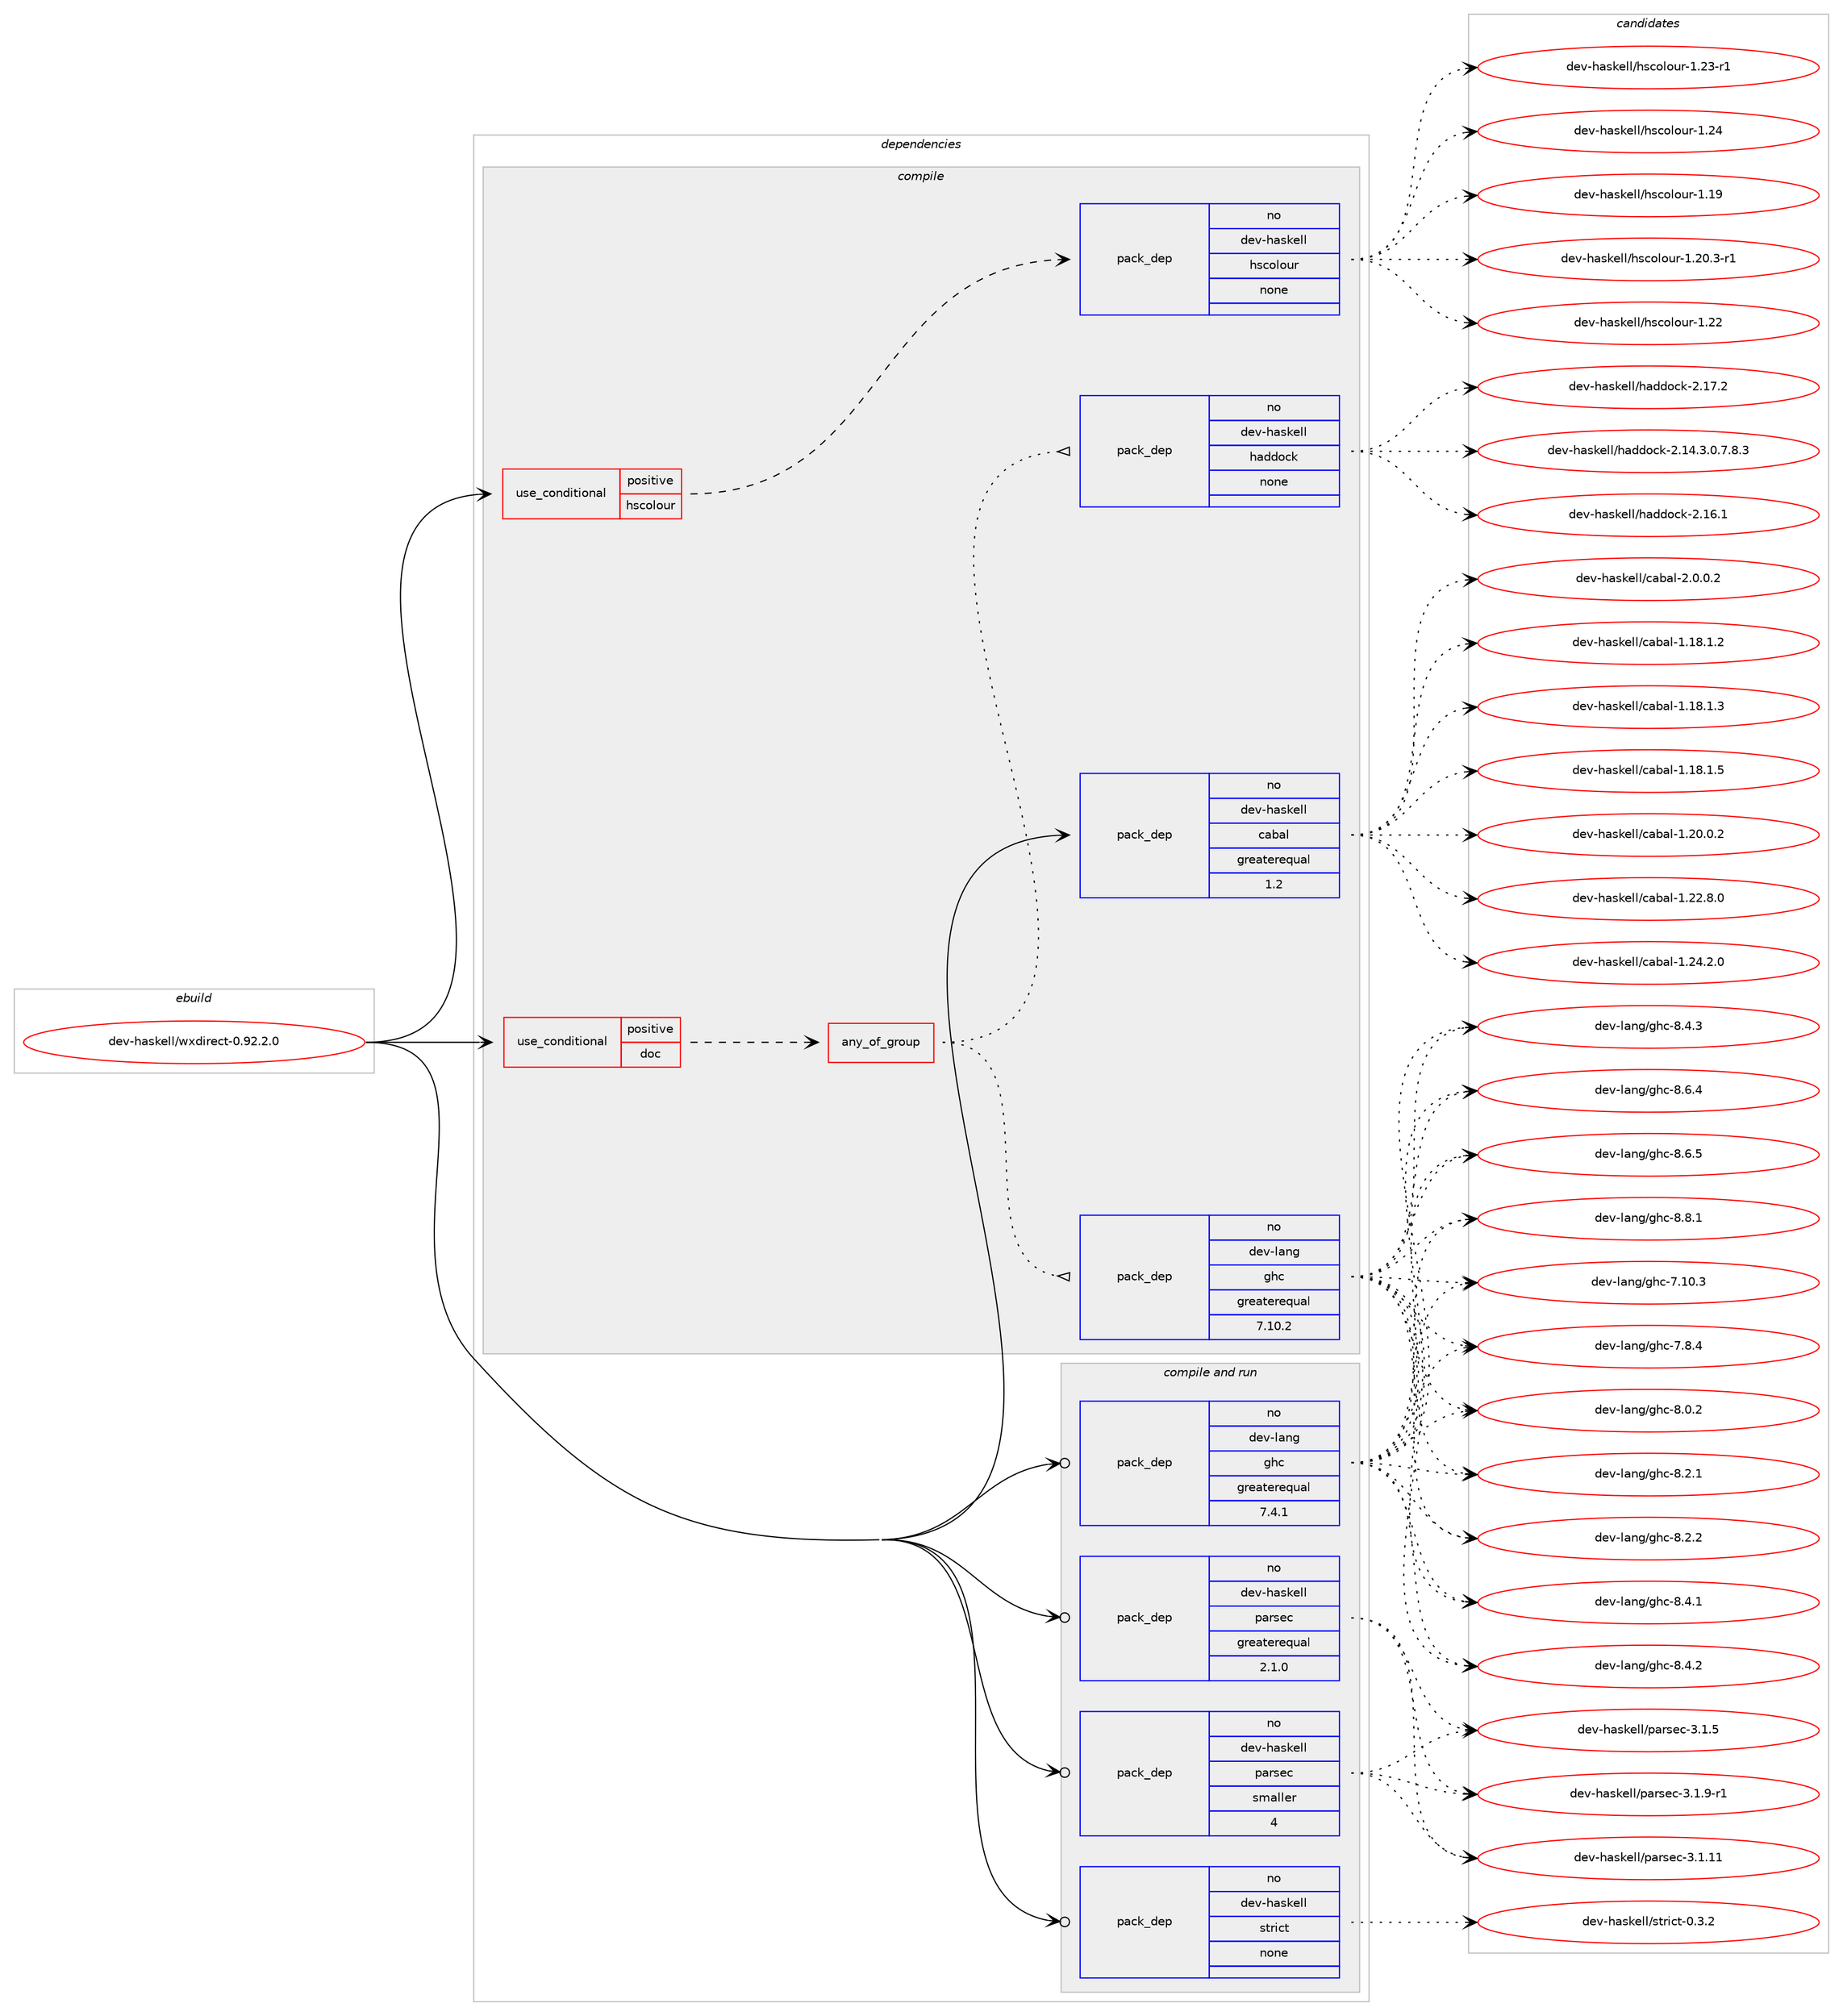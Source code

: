 digraph prolog {

# *************
# Graph options
# *************

newrank=true;
concentrate=true;
compound=true;
graph [rankdir=LR,fontname=Helvetica,fontsize=10,ranksep=1.5];#, ranksep=2.5, nodesep=0.2];
edge  [arrowhead=vee];
node  [fontname=Helvetica,fontsize=10];

# **********
# The ebuild
# **********

subgraph cluster_leftcol {
color=gray;
rank=same;
label=<<i>ebuild</i>>;
id [label="dev-haskell/wxdirect-0.92.2.0", color=red, width=4, href="../dev-haskell/wxdirect-0.92.2.0.svg"];
}

# ****************
# The dependencies
# ****************

subgraph cluster_midcol {
color=gray;
label=<<i>dependencies</i>>;
subgraph cluster_compile {
fillcolor="#eeeeee";
style=filled;
label=<<i>compile</i>>;
subgraph cond128203 {
dependency547934 [label=<<TABLE BORDER="0" CELLBORDER="1" CELLSPACING="0" CELLPADDING="4"><TR><TD ROWSPAN="3" CELLPADDING="10">use_conditional</TD></TR><TR><TD>positive</TD></TR><TR><TD>doc</TD></TR></TABLE>>, shape=none, color=red];
subgraph any10726 {
dependency547935 [label=<<TABLE BORDER="0" CELLBORDER="1" CELLSPACING="0" CELLPADDING="4"><TR><TD CELLPADDING="10">any_of_group</TD></TR></TABLE>>, shape=none, color=red];subgraph pack408648 {
dependency547936 [label=<<TABLE BORDER="0" CELLBORDER="1" CELLSPACING="0" CELLPADDING="4" WIDTH="220"><TR><TD ROWSPAN="6" CELLPADDING="30">pack_dep</TD></TR><TR><TD WIDTH="110">no</TD></TR><TR><TD>dev-haskell</TD></TR><TR><TD>haddock</TD></TR><TR><TD>none</TD></TR><TR><TD></TD></TR></TABLE>>, shape=none, color=blue];
}
dependency547935:e -> dependency547936:w [weight=20,style="dotted",arrowhead="oinv"];
subgraph pack408649 {
dependency547937 [label=<<TABLE BORDER="0" CELLBORDER="1" CELLSPACING="0" CELLPADDING="4" WIDTH="220"><TR><TD ROWSPAN="6" CELLPADDING="30">pack_dep</TD></TR><TR><TD WIDTH="110">no</TD></TR><TR><TD>dev-lang</TD></TR><TR><TD>ghc</TD></TR><TR><TD>greaterequal</TD></TR><TR><TD>7.10.2</TD></TR></TABLE>>, shape=none, color=blue];
}
dependency547935:e -> dependency547937:w [weight=20,style="dotted",arrowhead="oinv"];
}
dependency547934:e -> dependency547935:w [weight=20,style="dashed",arrowhead="vee"];
}
id:e -> dependency547934:w [weight=20,style="solid",arrowhead="vee"];
subgraph cond128204 {
dependency547938 [label=<<TABLE BORDER="0" CELLBORDER="1" CELLSPACING="0" CELLPADDING="4"><TR><TD ROWSPAN="3" CELLPADDING="10">use_conditional</TD></TR><TR><TD>positive</TD></TR><TR><TD>hscolour</TD></TR></TABLE>>, shape=none, color=red];
subgraph pack408650 {
dependency547939 [label=<<TABLE BORDER="0" CELLBORDER="1" CELLSPACING="0" CELLPADDING="4" WIDTH="220"><TR><TD ROWSPAN="6" CELLPADDING="30">pack_dep</TD></TR><TR><TD WIDTH="110">no</TD></TR><TR><TD>dev-haskell</TD></TR><TR><TD>hscolour</TD></TR><TR><TD>none</TD></TR><TR><TD></TD></TR></TABLE>>, shape=none, color=blue];
}
dependency547938:e -> dependency547939:w [weight=20,style="dashed",arrowhead="vee"];
}
id:e -> dependency547938:w [weight=20,style="solid",arrowhead="vee"];
subgraph pack408651 {
dependency547940 [label=<<TABLE BORDER="0" CELLBORDER="1" CELLSPACING="0" CELLPADDING="4" WIDTH="220"><TR><TD ROWSPAN="6" CELLPADDING="30">pack_dep</TD></TR><TR><TD WIDTH="110">no</TD></TR><TR><TD>dev-haskell</TD></TR><TR><TD>cabal</TD></TR><TR><TD>greaterequal</TD></TR><TR><TD>1.2</TD></TR></TABLE>>, shape=none, color=blue];
}
id:e -> dependency547940:w [weight=20,style="solid",arrowhead="vee"];
}
subgraph cluster_compileandrun {
fillcolor="#eeeeee";
style=filled;
label=<<i>compile and run</i>>;
subgraph pack408652 {
dependency547941 [label=<<TABLE BORDER="0" CELLBORDER="1" CELLSPACING="0" CELLPADDING="4" WIDTH="220"><TR><TD ROWSPAN="6" CELLPADDING="30">pack_dep</TD></TR><TR><TD WIDTH="110">no</TD></TR><TR><TD>dev-haskell</TD></TR><TR><TD>parsec</TD></TR><TR><TD>greaterequal</TD></TR><TR><TD>2.1.0</TD></TR></TABLE>>, shape=none, color=blue];
}
id:e -> dependency547941:w [weight=20,style="solid",arrowhead="odotvee"];
subgraph pack408653 {
dependency547942 [label=<<TABLE BORDER="0" CELLBORDER="1" CELLSPACING="0" CELLPADDING="4" WIDTH="220"><TR><TD ROWSPAN="6" CELLPADDING="30">pack_dep</TD></TR><TR><TD WIDTH="110">no</TD></TR><TR><TD>dev-haskell</TD></TR><TR><TD>parsec</TD></TR><TR><TD>smaller</TD></TR><TR><TD>4</TD></TR></TABLE>>, shape=none, color=blue];
}
id:e -> dependency547942:w [weight=20,style="solid",arrowhead="odotvee"];
subgraph pack408654 {
dependency547943 [label=<<TABLE BORDER="0" CELLBORDER="1" CELLSPACING="0" CELLPADDING="4" WIDTH="220"><TR><TD ROWSPAN="6" CELLPADDING="30">pack_dep</TD></TR><TR><TD WIDTH="110">no</TD></TR><TR><TD>dev-haskell</TD></TR><TR><TD>strict</TD></TR><TR><TD>none</TD></TR><TR><TD></TD></TR></TABLE>>, shape=none, color=blue];
}
id:e -> dependency547943:w [weight=20,style="solid",arrowhead="odotvee"];
subgraph pack408655 {
dependency547944 [label=<<TABLE BORDER="0" CELLBORDER="1" CELLSPACING="0" CELLPADDING="4" WIDTH="220"><TR><TD ROWSPAN="6" CELLPADDING="30">pack_dep</TD></TR><TR><TD WIDTH="110">no</TD></TR><TR><TD>dev-lang</TD></TR><TR><TD>ghc</TD></TR><TR><TD>greaterequal</TD></TR><TR><TD>7.4.1</TD></TR></TABLE>>, shape=none, color=blue];
}
id:e -> dependency547944:w [weight=20,style="solid",arrowhead="odotvee"];
}
subgraph cluster_run {
fillcolor="#eeeeee";
style=filled;
label=<<i>run</i>>;
}
}

# **************
# The candidates
# **************

subgraph cluster_choices {
rank=same;
color=gray;
label=<<i>candidates</i>>;

subgraph choice408648 {
color=black;
nodesep=1;
choice1001011184510497115107101108108471049710010011199107455046495246514648465546564651 [label="dev-haskell/haddock-2.14.3.0.7.8.3", color=red, width=4,href="../dev-haskell/haddock-2.14.3.0.7.8.3.svg"];
choice100101118451049711510710110810847104971001001119910745504649544649 [label="dev-haskell/haddock-2.16.1", color=red, width=4,href="../dev-haskell/haddock-2.16.1.svg"];
choice100101118451049711510710110810847104971001001119910745504649554650 [label="dev-haskell/haddock-2.17.2", color=red, width=4,href="../dev-haskell/haddock-2.17.2.svg"];
dependency547936:e -> choice1001011184510497115107101108108471049710010011199107455046495246514648465546564651:w [style=dotted,weight="100"];
dependency547936:e -> choice100101118451049711510710110810847104971001001119910745504649544649:w [style=dotted,weight="100"];
dependency547936:e -> choice100101118451049711510710110810847104971001001119910745504649554650:w [style=dotted,weight="100"];
}
subgraph choice408649 {
color=black;
nodesep=1;
choice1001011184510897110103471031049945554649484651 [label="dev-lang/ghc-7.10.3", color=red, width=4,href="../dev-lang/ghc-7.10.3.svg"];
choice10010111845108971101034710310499455546564652 [label="dev-lang/ghc-7.8.4", color=red, width=4,href="../dev-lang/ghc-7.8.4.svg"];
choice10010111845108971101034710310499455646484650 [label="dev-lang/ghc-8.0.2", color=red, width=4,href="../dev-lang/ghc-8.0.2.svg"];
choice10010111845108971101034710310499455646504649 [label="dev-lang/ghc-8.2.1", color=red, width=4,href="../dev-lang/ghc-8.2.1.svg"];
choice10010111845108971101034710310499455646504650 [label="dev-lang/ghc-8.2.2", color=red, width=4,href="../dev-lang/ghc-8.2.2.svg"];
choice10010111845108971101034710310499455646524649 [label="dev-lang/ghc-8.4.1", color=red, width=4,href="../dev-lang/ghc-8.4.1.svg"];
choice10010111845108971101034710310499455646524650 [label="dev-lang/ghc-8.4.2", color=red, width=4,href="../dev-lang/ghc-8.4.2.svg"];
choice10010111845108971101034710310499455646524651 [label="dev-lang/ghc-8.4.3", color=red, width=4,href="../dev-lang/ghc-8.4.3.svg"];
choice10010111845108971101034710310499455646544652 [label="dev-lang/ghc-8.6.4", color=red, width=4,href="../dev-lang/ghc-8.6.4.svg"];
choice10010111845108971101034710310499455646544653 [label="dev-lang/ghc-8.6.5", color=red, width=4,href="../dev-lang/ghc-8.6.5.svg"];
choice10010111845108971101034710310499455646564649 [label="dev-lang/ghc-8.8.1", color=red, width=4,href="../dev-lang/ghc-8.8.1.svg"];
dependency547937:e -> choice1001011184510897110103471031049945554649484651:w [style=dotted,weight="100"];
dependency547937:e -> choice10010111845108971101034710310499455546564652:w [style=dotted,weight="100"];
dependency547937:e -> choice10010111845108971101034710310499455646484650:w [style=dotted,weight="100"];
dependency547937:e -> choice10010111845108971101034710310499455646504649:w [style=dotted,weight="100"];
dependency547937:e -> choice10010111845108971101034710310499455646504650:w [style=dotted,weight="100"];
dependency547937:e -> choice10010111845108971101034710310499455646524649:w [style=dotted,weight="100"];
dependency547937:e -> choice10010111845108971101034710310499455646524650:w [style=dotted,weight="100"];
dependency547937:e -> choice10010111845108971101034710310499455646524651:w [style=dotted,weight="100"];
dependency547937:e -> choice10010111845108971101034710310499455646544652:w [style=dotted,weight="100"];
dependency547937:e -> choice10010111845108971101034710310499455646544653:w [style=dotted,weight="100"];
dependency547937:e -> choice10010111845108971101034710310499455646564649:w [style=dotted,weight="100"];
}
subgraph choice408650 {
color=black;
nodesep=1;
choice100101118451049711510710110810847104115991111081111171144549464957 [label="dev-haskell/hscolour-1.19", color=red, width=4,href="../dev-haskell/hscolour-1.19.svg"];
choice10010111845104971151071011081084710411599111108111117114454946504846514511449 [label="dev-haskell/hscolour-1.20.3-r1", color=red, width=4,href="../dev-haskell/hscolour-1.20.3-r1.svg"];
choice100101118451049711510710110810847104115991111081111171144549465050 [label="dev-haskell/hscolour-1.22", color=red, width=4,href="../dev-haskell/hscolour-1.22.svg"];
choice1001011184510497115107101108108471041159911110811111711445494650514511449 [label="dev-haskell/hscolour-1.23-r1", color=red, width=4,href="../dev-haskell/hscolour-1.23-r1.svg"];
choice100101118451049711510710110810847104115991111081111171144549465052 [label="dev-haskell/hscolour-1.24", color=red, width=4,href="../dev-haskell/hscolour-1.24.svg"];
dependency547939:e -> choice100101118451049711510710110810847104115991111081111171144549464957:w [style=dotted,weight="100"];
dependency547939:e -> choice10010111845104971151071011081084710411599111108111117114454946504846514511449:w [style=dotted,weight="100"];
dependency547939:e -> choice100101118451049711510710110810847104115991111081111171144549465050:w [style=dotted,weight="100"];
dependency547939:e -> choice1001011184510497115107101108108471041159911110811111711445494650514511449:w [style=dotted,weight="100"];
dependency547939:e -> choice100101118451049711510710110810847104115991111081111171144549465052:w [style=dotted,weight="100"];
}
subgraph choice408651 {
color=black;
nodesep=1;
choice10010111845104971151071011081084799979897108454946495646494650 [label="dev-haskell/cabal-1.18.1.2", color=red, width=4,href="../dev-haskell/cabal-1.18.1.2.svg"];
choice10010111845104971151071011081084799979897108454946495646494651 [label="dev-haskell/cabal-1.18.1.3", color=red, width=4,href="../dev-haskell/cabal-1.18.1.3.svg"];
choice10010111845104971151071011081084799979897108454946495646494653 [label="dev-haskell/cabal-1.18.1.5", color=red, width=4,href="../dev-haskell/cabal-1.18.1.5.svg"];
choice10010111845104971151071011081084799979897108454946504846484650 [label="dev-haskell/cabal-1.20.0.2", color=red, width=4,href="../dev-haskell/cabal-1.20.0.2.svg"];
choice10010111845104971151071011081084799979897108454946505046564648 [label="dev-haskell/cabal-1.22.8.0", color=red, width=4,href="../dev-haskell/cabal-1.22.8.0.svg"];
choice10010111845104971151071011081084799979897108454946505246504648 [label="dev-haskell/cabal-1.24.2.0", color=red, width=4,href="../dev-haskell/cabal-1.24.2.0.svg"];
choice100101118451049711510710110810847999798971084550464846484650 [label="dev-haskell/cabal-2.0.0.2", color=red, width=4,href="../dev-haskell/cabal-2.0.0.2.svg"];
dependency547940:e -> choice10010111845104971151071011081084799979897108454946495646494650:w [style=dotted,weight="100"];
dependency547940:e -> choice10010111845104971151071011081084799979897108454946495646494651:w [style=dotted,weight="100"];
dependency547940:e -> choice10010111845104971151071011081084799979897108454946495646494653:w [style=dotted,weight="100"];
dependency547940:e -> choice10010111845104971151071011081084799979897108454946504846484650:w [style=dotted,weight="100"];
dependency547940:e -> choice10010111845104971151071011081084799979897108454946505046564648:w [style=dotted,weight="100"];
dependency547940:e -> choice10010111845104971151071011081084799979897108454946505246504648:w [style=dotted,weight="100"];
dependency547940:e -> choice100101118451049711510710110810847999798971084550464846484650:w [style=dotted,weight="100"];
}
subgraph choice408652 {
color=black;
nodesep=1;
choice100101118451049711510710110810847112971141151019945514649464949 [label="dev-haskell/parsec-3.1.11", color=red, width=4,href="../dev-haskell/parsec-3.1.11.svg"];
choice1001011184510497115107101108108471129711411510199455146494653 [label="dev-haskell/parsec-3.1.5", color=red, width=4,href="../dev-haskell/parsec-3.1.5.svg"];
choice10010111845104971151071011081084711297114115101994551464946574511449 [label="dev-haskell/parsec-3.1.9-r1", color=red, width=4,href="../dev-haskell/parsec-3.1.9-r1.svg"];
dependency547941:e -> choice100101118451049711510710110810847112971141151019945514649464949:w [style=dotted,weight="100"];
dependency547941:e -> choice1001011184510497115107101108108471129711411510199455146494653:w [style=dotted,weight="100"];
dependency547941:e -> choice10010111845104971151071011081084711297114115101994551464946574511449:w [style=dotted,weight="100"];
}
subgraph choice408653 {
color=black;
nodesep=1;
choice100101118451049711510710110810847112971141151019945514649464949 [label="dev-haskell/parsec-3.1.11", color=red, width=4,href="../dev-haskell/parsec-3.1.11.svg"];
choice1001011184510497115107101108108471129711411510199455146494653 [label="dev-haskell/parsec-3.1.5", color=red, width=4,href="../dev-haskell/parsec-3.1.5.svg"];
choice10010111845104971151071011081084711297114115101994551464946574511449 [label="dev-haskell/parsec-3.1.9-r1", color=red, width=4,href="../dev-haskell/parsec-3.1.9-r1.svg"];
dependency547942:e -> choice100101118451049711510710110810847112971141151019945514649464949:w [style=dotted,weight="100"];
dependency547942:e -> choice1001011184510497115107101108108471129711411510199455146494653:w [style=dotted,weight="100"];
dependency547942:e -> choice10010111845104971151071011081084711297114115101994551464946574511449:w [style=dotted,weight="100"];
}
subgraph choice408654 {
color=black;
nodesep=1;
choice10010111845104971151071011081084711511611410599116454846514650 [label="dev-haskell/strict-0.3.2", color=red, width=4,href="../dev-haskell/strict-0.3.2.svg"];
dependency547943:e -> choice10010111845104971151071011081084711511611410599116454846514650:w [style=dotted,weight="100"];
}
subgraph choice408655 {
color=black;
nodesep=1;
choice1001011184510897110103471031049945554649484651 [label="dev-lang/ghc-7.10.3", color=red, width=4,href="../dev-lang/ghc-7.10.3.svg"];
choice10010111845108971101034710310499455546564652 [label="dev-lang/ghc-7.8.4", color=red, width=4,href="../dev-lang/ghc-7.8.4.svg"];
choice10010111845108971101034710310499455646484650 [label="dev-lang/ghc-8.0.2", color=red, width=4,href="../dev-lang/ghc-8.0.2.svg"];
choice10010111845108971101034710310499455646504649 [label="dev-lang/ghc-8.2.1", color=red, width=4,href="../dev-lang/ghc-8.2.1.svg"];
choice10010111845108971101034710310499455646504650 [label="dev-lang/ghc-8.2.2", color=red, width=4,href="../dev-lang/ghc-8.2.2.svg"];
choice10010111845108971101034710310499455646524649 [label="dev-lang/ghc-8.4.1", color=red, width=4,href="../dev-lang/ghc-8.4.1.svg"];
choice10010111845108971101034710310499455646524650 [label="dev-lang/ghc-8.4.2", color=red, width=4,href="../dev-lang/ghc-8.4.2.svg"];
choice10010111845108971101034710310499455646524651 [label="dev-lang/ghc-8.4.3", color=red, width=4,href="../dev-lang/ghc-8.4.3.svg"];
choice10010111845108971101034710310499455646544652 [label="dev-lang/ghc-8.6.4", color=red, width=4,href="../dev-lang/ghc-8.6.4.svg"];
choice10010111845108971101034710310499455646544653 [label="dev-lang/ghc-8.6.5", color=red, width=4,href="../dev-lang/ghc-8.6.5.svg"];
choice10010111845108971101034710310499455646564649 [label="dev-lang/ghc-8.8.1", color=red, width=4,href="../dev-lang/ghc-8.8.1.svg"];
dependency547944:e -> choice1001011184510897110103471031049945554649484651:w [style=dotted,weight="100"];
dependency547944:e -> choice10010111845108971101034710310499455546564652:w [style=dotted,weight="100"];
dependency547944:e -> choice10010111845108971101034710310499455646484650:w [style=dotted,weight="100"];
dependency547944:e -> choice10010111845108971101034710310499455646504649:w [style=dotted,weight="100"];
dependency547944:e -> choice10010111845108971101034710310499455646504650:w [style=dotted,weight="100"];
dependency547944:e -> choice10010111845108971101034710310499455646524649:w [style=dotted,weight="100"];
dependency547944:e -> choice10010111845108971101034710310499455646524650:w [style=dotted,weight="100"];
dependency547944:e -> choice10010111845108971101034710310499455646524651:w [style=dotted,weight="100"];
dependency547944:e -> choice10010111845108971101034710310499455646544652:w [style=dotted,weight="100"];
dependency547944:e -> choice10010111845108971101034710310499455646544653:w [style=dotted,weight="100"];
dependency547944:e -> choice10010111845108971101034710310499455646564649:w [style=dotted,weight="100"];
}
}

}
